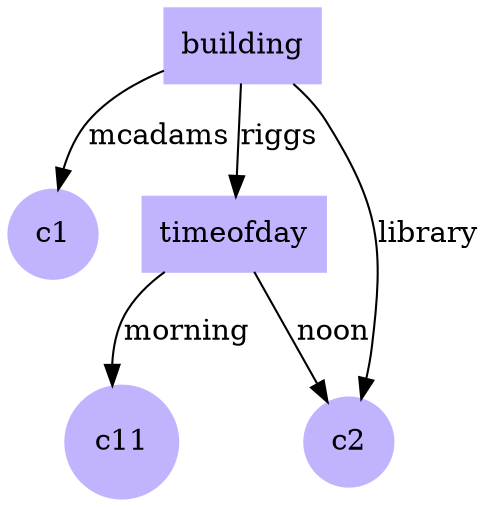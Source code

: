 digraph G {
node [shape=circle,style=filled,color=".7 .3 1.0"];
building [shape=box,style=filled,color=".7 .3 1.0"];
  building->c1[ label="mcadams" ]
building [shape=box,style=filled,color=".7 .3 1.0"];
  building->timeofday[ label="riggs" ]
building [shape=box,style=filled,color=".7 .3 1.0"];
  building->c2[ label="library" ]
timeofday [shape=box,style=filled,color=".7 .3 1.0"];
  timeofday->c2[ label="noon" ]
timeofday [shape=box,style=filled,color=".7 .3 1.0"];
  timeofday->c11[ label="morning" ]
}